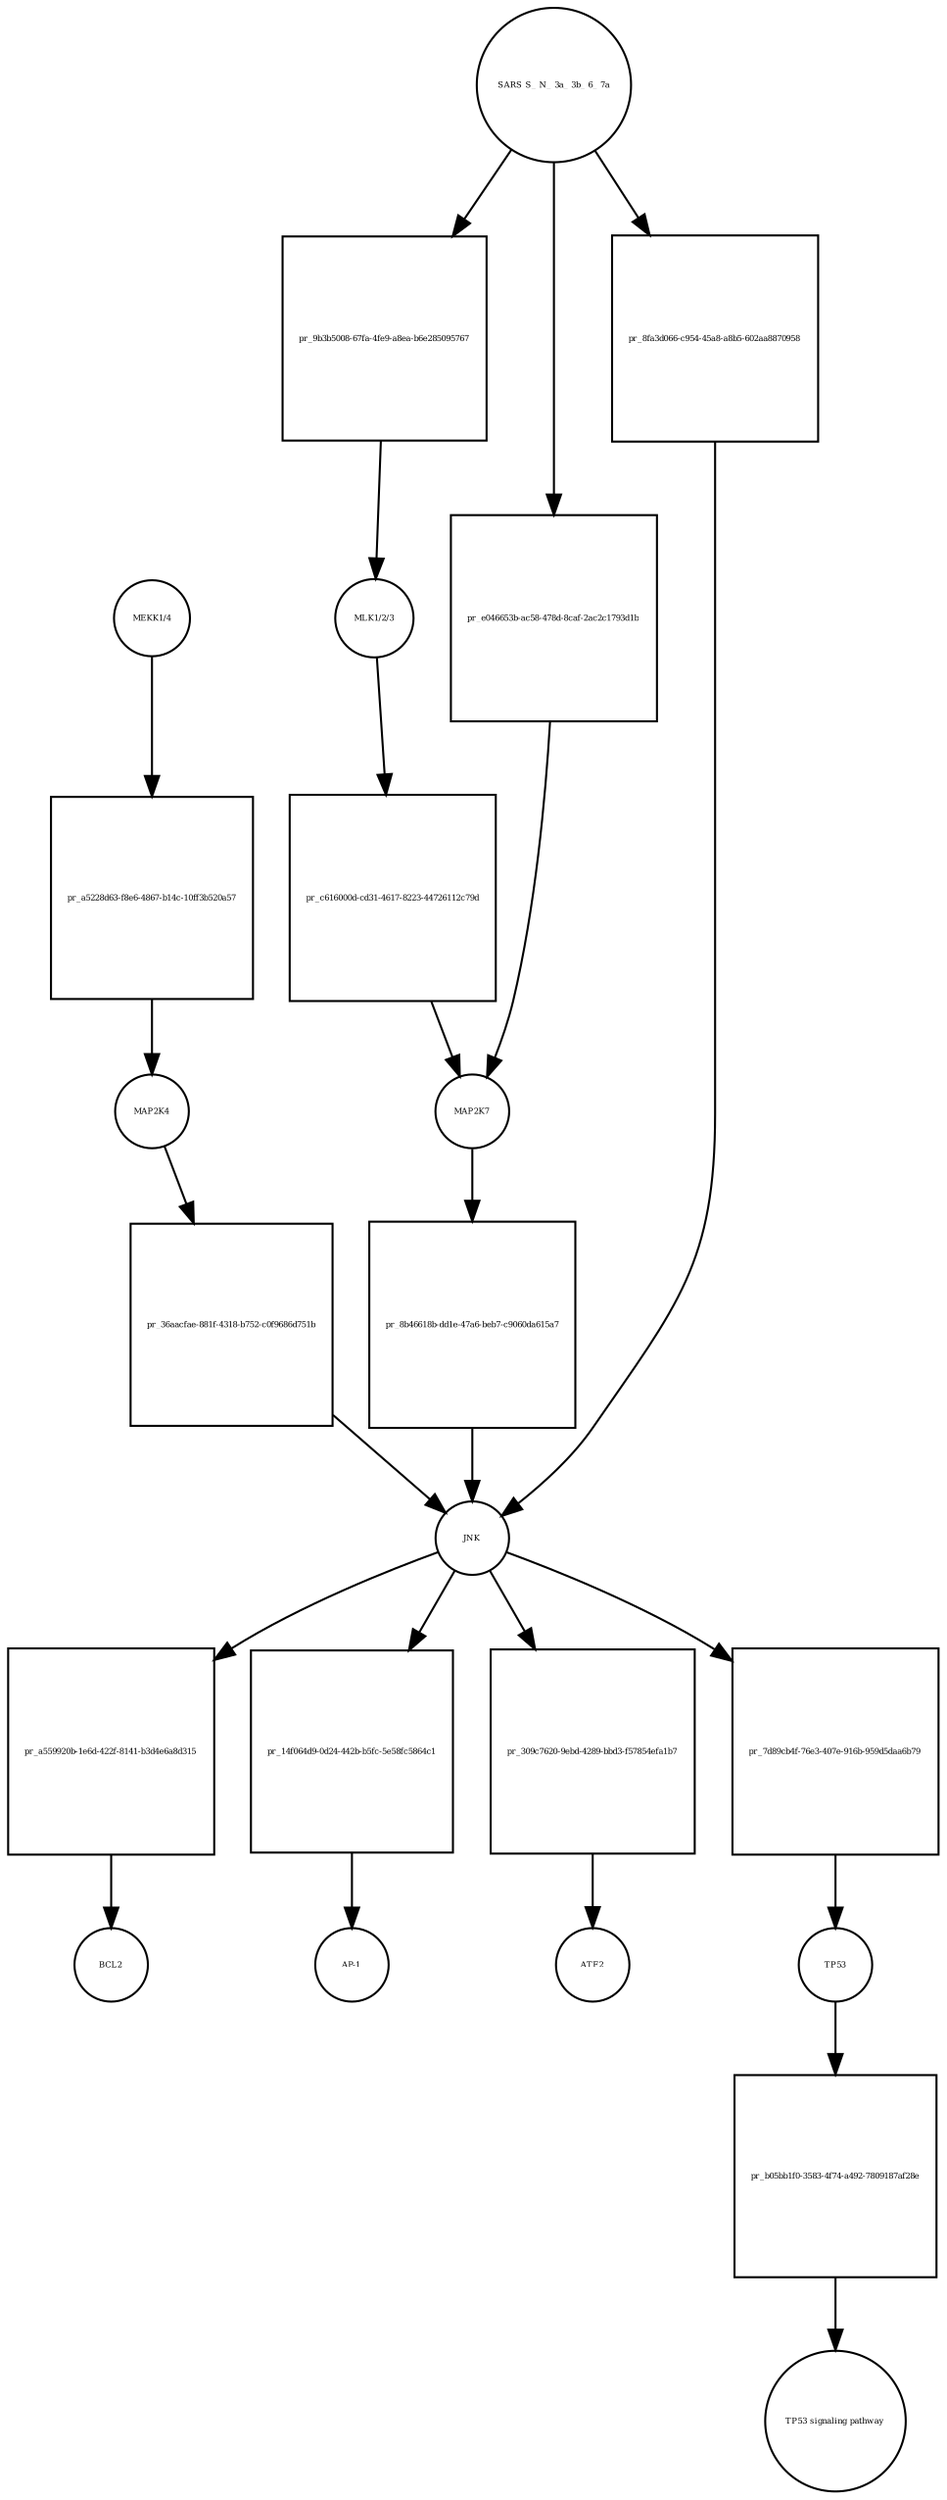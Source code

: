 strict digraph  {
"MEKK1/4" [annotation="", bipartite=0, cls=complex, fontsize=4, label="MEKK1/4", shape=circle];
"pr_a5228d63-f8e6-4867-b14c-10ff3b520a57" [annotation="", bipartite=1, cls=process, fontsize=4, label="pr_a5228d63-f8e6-4867-b14c-10ff3b520a57", shape=square];
MAP2K4 [annotation=urn_miriam_uniprot_P45985, bipartite=0, cls=macromolecule, fontsize=4, label=MAP2K4, shape=circle];
"MLK1/2/3" [annotation="", bipartite=0, cls=complex, fontsize=4, label="MLK1/2/3", shape=circle];
"pr_c616000d-cd31-4617-8223-44726112c79d" [annotation="", bipartite=1, cls=process, fontsize=4, label="pr_c616000d-cd31-4617-8223-44726112c79d", shape=square];
MAP2K7 [annotation=urn_miriam_uniprot_O14733, bipartite=0, cls=macromolecule, fontsize=4, label=MAP2K7, shape=circle];
"pr_36aacfae-881f-4318-b752-c0f9686d751b" [annotation="", bipartite=1, cls=process, fontsize=4, label="pr_36aacfae-881f-4318-b752-c0f9686d751b", shape=square];
JNK [annotation="", bipartite=0, cls=complex, fontsize=4, label=JNK, shape=circle];
"pr_8b46618b-dd1e-47a6-beb7-c9060da615a7" [annotation="", bipartite=1, cls=process, fontsize=4, label="pr_8b46618b-dd1e-47a6-beb7-c9060da615a7", shape=square];
"pr_a559920b-1e6d-422f-8141-b3d4e6a8d315" [annotation="", bipartite=1, cls=process, fontsize=4, label="pr_a559920b-1e6d-422f-8141-b3d4e6a8d315", shape=square];
BCL2 [annotation=urn_miriam_uniprot_P10415, bipartite=0, cls=macromolecule, fontsize=4, label=BCL2, shape=circle];
"pr_14f064d9-0d24-442b-b5fc-5e58fc5864c1" [annotation="", bipartite=1, cls=process, fontsize=4, label="pr_14f064d9-0d24-442b-b5fc-5e58fc5864c1", shape=square];
"AP-1" [annotation="", bipartite=0, cls=complex, fontsize=4, label="AP-1", shape=circle];
"SARS S_ N_ 3a_ 3b_ 6_ 7a" [annotation="", bipartite=0, cls=macromolecule, fontsize=4, label="SARS S_ N_ 3a_ 3b_ 6_ 7a", shape=circle];
"pr_9b3b5008-67fa-4fe9-a8ea-b6e285095767" [annotation="", bipartite=1, cls=process, fontsize=4, label="pr_9b3b5008-67fa-4fe9-a8ea-b6e285095767", shape=square];
"pr_309c7620-9ebd-4289-bbd3-f57854efa1b7" [annotation="", bipartite=1, cls=process, fontsize=4, label="pr_309c7620-9ebd-4289-bbd3-f57854efa1b7", shape=square];
ATF2 [annotation=urn_miriam_uniprot_P15336, bipartite=0, cls=macromolecule, fontsize=4, label=ATF2, shape=circle];
"pr_7d89cb4f-76e3-407e-916b-959d5daa6b79" [annotation="", bipartite=1, cls=process, fontsize=4, label="pr_7d89cb4f-76e3-407e-916b-959d5daa6b79", shape=square];
TP53 [annotation=urn_miriam_uniprot_P04637, bipartite=0, cls=macromolecule, fontsize=4, label=TP53, shape=circle];
"pr_b05bb1f0-3583-4f74-a492-7809187af28e" [annotation="", bipartite=1, cls=process, fontsize=4, label="pr_b05bb1f0-3583-4f74-a492-7809187af28e", shape=square];
"TP53 signaling pathway" [annotation="", bipartite=0, cls="unspecified entity", fontsize=4, label="TP53 signaling pathway", shape=circle];
"pr_e046653b-ac58-478d-8caf-2ac2c1793d1b" [annotation="", bipartite=1, cls=process, fontsize=4, label="pr_e046653b-ac58-478d-8caf-2ac2c1793d1b", shape=square];
"pr_8fa3d066-c954-45a8-a8b5-602aa8870958" [annotation="", bipartite=1, cls=process, fontsize=4, label="pr_8fa3d066-c954-45a8-a8b5-602aa8870958", shape=square];
"MEKK1/4" -> "pr_a5228d63-f8e6-4867-b14c-10ff3b520a57"  [annotation="", interaction_type=consumption];
"pr_a5228d63-f8e6-4867-b14c-10ff3b520a57" -> MAP2K4  [annotation="", interaction_type=production];
MAP2K4 -> "pr_36aacfae-881f-4318-b752-c0f9686d751b"  [annotation="", interaction_type=consumption];
"MLK1/2/3" -> "pr_c616000d-cd31-4617-8223-44726112c79d"  [annotation="", interaction_type=consumption];
"pr_c616000d-cd31-4617-8223-44726112c79d" -> MAP2K7  [annotation="", interaction_type=production];
MAP2K7 -> "pr_8b46618b-dd1e-47a6-beb7-c9060da615a7"  [annotation="", interaction_type=consumption];
"pr_36aacfae-881f-4318-b752-c0f9686d751b" -> JNK  [annotation="", interaction_type=production];
JNK -> "pr_a559920b-1e6d-422f-8141-b3d4e6a8d315"  [annotation="", interaction_type=consumption];
JNK -> "pr_14f064d9-0d24-442b-b5fc-5e58fc5864c1"  [annotation="", interaction_type=consumption];
JNK -> "pr_309c7620-9ebd-4289-bbd3-f57854efa1b7"  [annotation="", interaction_type=consumption];
JNK -> "pr_7d89cb4f-76e3-407e-916b-959d5daa6b79"  [annotation="", interaction_type=consumption];
"pr_8b46618b-dd1e-47a6-beb7-c9060da615a7" -> JNK  [annotation="", interaction_type=production];
"pr_a559920b-1e6d-422f-8141-b3d4e6a8d315" -> BCL2  [annotation="", interaction_type=production];
"pr_14f064d9-0d24-442b-b5fc-5e58fc5864c1" -> "AP-1"  [annotation="", interaction_type=production];
"SARS S_ N_ 3a_ 3b_ 6_ 7a" -> "pr_9b3b5008-67fa-4fe9-a8ea-b6e285095767"  [annotation="", interaction_type=consumption];
"SARS S_ N_ 3a_ 3b_ 6_ 7a" -> "pr_e046653b-ac58-478d-8caf-2ac2c1793d1b"  [annotation="", interaction_type=consumption];
"SARS S_ N_ 3a_ 3b_ 6_ 7a" -> "pr_8fa3d066-c954-45a8-a8b5-602aa8870958"  [annotation="", interaction_type=consumption];
"pr_9b3b5008-67fa-4fe9-a8ea-b6e285095767" -> "MLK1/2/3"  [annotation="", interaction_type=production];
"pr_309c7620-9ebd-4289-bbd3-f57854efa1b7" -> ATF2  [annotation="", interaction_type=production];
"pr_7d89cb4f-76e3-407e-916b-959d5daa6b79" -> TP53  [annotation="", interaction_type=production];
TP53 -> "pr_b05bb1f0-3583-4f74-a492-7809187af28e"  [annotation="", interaction_type=consumption];
"pr_b05bb1f0-3583-4f74-a492-7809187af28e" -> "TP53 signaling pathway"  [annotation="", interaction_type=production];
"pr_e046653b-ac58-478d-8caf-2ac2c1793d1b" -> MAP2K7  [annotation="", interaction_type=production];
"pr_8fa3d066-c954-45a8-a8b5-602aa8870958" -> JNK  [annotation="", interaction_type=production];
}
